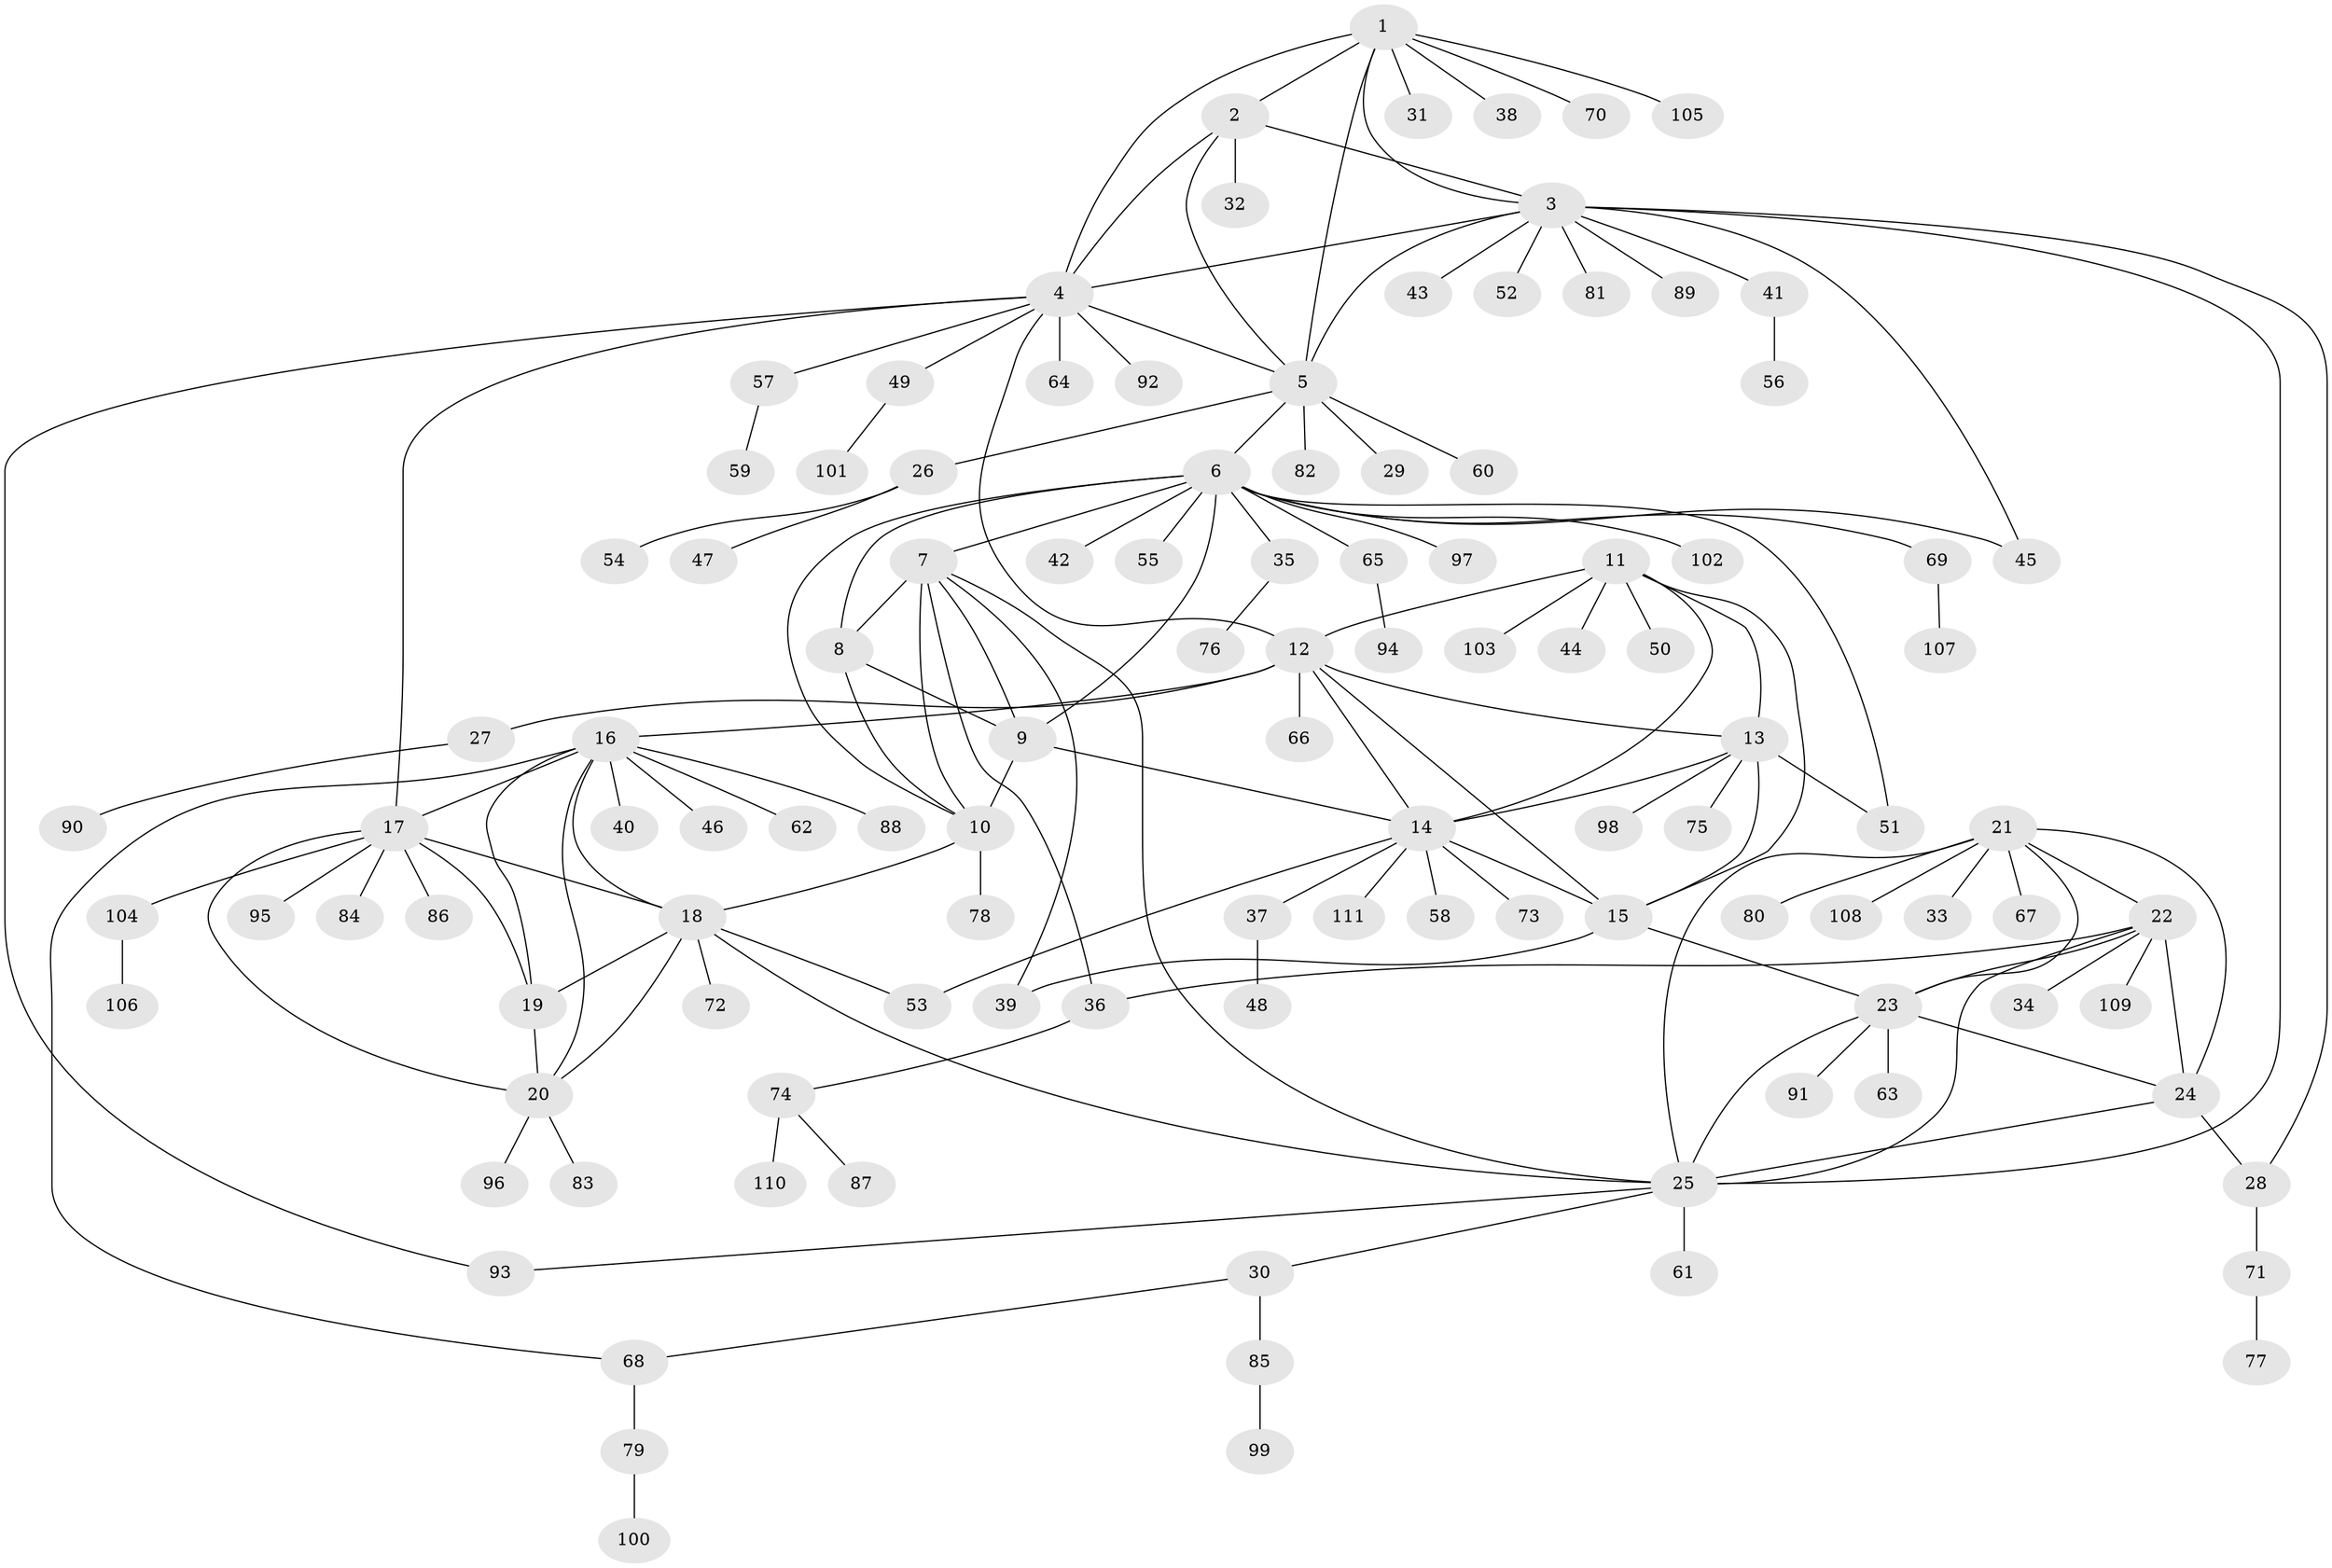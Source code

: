 // Generated by graph-tools (version 1.1) at 2025/16/03/09/25 04:16:04]
// undirected, 111 vertices, 154 edges
graph export_dot {
graph [start="1"]
  node [color=gray90,style=filled];
  1;
  2;
  3;
  4;
  5;
  6;
  7;
  8;
  9;
  10;
  11;
  12;
  13;
  14;
  15;
  16;
  17;
  18;
  19;
  20;
  21;
  22;
  23;
  24;
  25;
  26;
  27;
  28;
  29;
  30;
  31;
  32;
  33;
  34;
  35;
  36;
  37;
  38;
  39;
  40;
  41;
  42;
  43;
  44;
  45;
  46;
  47;
  48;
  49;
  50;
  51;
  52;
  53;
  54;
  55;
  56;
  57;
  58;
  59;
  60;
  61;
  62;
  63;
  64;
  65;
  66;
  67;
  68;
  69;
  70;
  71;
  72;
  73;
  74;
  75;
  76;
  77;
  78;
  79;
  80;
  81;
  82;
  83;
  84;
  85;
  86;
  87;
  88;
  89;
  90;
  91;
  92;
  93;
  94;
  95;
  96;
  97;
  98;
  99;
  100;
  101;
  102;
  103;
  104;
  105;
  106;
  107;
  108;
  109;
  110;
  111;
  1 -- 2;
  1 -- 3;
  1 -- 4;
  1 -- 5;
  1 -- 31;
  1 -- 38;
  1 -- 70;
  1 -- 105;
  2 -- 3;
  2 -- 4;
  2 -- 5;
  2 -- 32;
  3 -- 4;
  3 -- 5;
  3 -- 25;
  3 -- 28;
  3 -- 41;
  3 -- 43;
  3 -- 45;
  3 -- 52;
  3 -- 81;
  3 -- 89;
  4 -- 5;
  4 -- 12;
  4 -- 17;
  4 -- 49;
  4 -- 57;
  4 -- 64;
  4 -- 92;
  4 -- 93;
  5 -- 6;
  5 -- 26;
  5 -- 29;
  5 -- 60;
  5 -- 82;
  6 -- 7;
  6 -- 8;
  6 -- 9;
  6 -- 10;
  6 -- 35;
  6 -- 42;
  6 -- 45;
  6 -- 51;
  6 -- 55;
  6 -- 65;
  6 -- 69;
  6 -- 97;
  6 -- 102;
  7 -- 8;
  7 -- 9;
  7 -- 10;
  7 -- 25;
  7 -- 36;
  7 -- 39;
  8 -- 9;
  8 -- 10;
  9 -- 10;
  9 -- 14;
  10 -- 18;
  10 -- 78;
  11 -- 12;
  11 -- 13;
  11 -- 14;
  11 -- 15;
  11 -- 44;
  11 -- 50;
  11 -- 103;
  12 -- 13;
  12 -- 14;
  12 -- 15;
  12 -- 16;
  12 -- 27;
  12 -- 66;
  13 -- 14;
  13 -- 15;
  13 -- 51;
  13 -- 75;
  13 -- 98;
  14 -- 15;
  14 -- 37;
  14 -- 53;
  14 -- 58;
  14 -- 73;
  14 -- 111;
  15 -- 23;
  15 -- 39;
  16 -- 17;
  16 -- 18;
  16 -- 19;
  16 -- 20;
  16 -- 40;
  16 -- 46;
  16 -- 62;
  16 -- 68;
  16 -- 88;
  17 -- 18;
  17 -- 19;
  17 -- 20;
  17 -- 84;
  17 -- 86;
  17 -- 95;
  17 -- 104;
  18 -- 19;
  18 -- 20;
  18 -- 25;
  18 -- 53;
  18 -- 72;
  19 -- 20;
  20 -- 83;
  20 -- 96;
  21 -- 22;
  21 -- 23;
  21 -- 24;
  21 -- 25;
  21 -- 33;
  21 -- 67;
  21 -- 80;
  21 -- 108;
  22 -- 23;
  22 -- 24;
  22 -- 25;
  22 -- 34;
  22 -- 36;
  22 -- 109;
  23 -- 24;
  23 -- 25;
  23 -- 63;
  23 -- 91;
  24 -- 25;
  24 -- 28;
  25 -- 30;
  25 -- 61;
  25 -- 93;
  26 -- 47;
  26 -- 54;
  27 -- 90;
  28 -- 71;
  30 -- 68;
  30 -- 85;
  35 -- 76;
  36 -- 74;
  37 -- 48;
  41 -- 56;
  49 -- 101;
  57 -- 59;
  65 -- 94;
  68 -- 79;
  69 -- 107;
  71 -- 77;
  74 -- 87;
  74 -- 110;
  79 -- 100;
  85 -- 99;
  104 -- 106;
}
